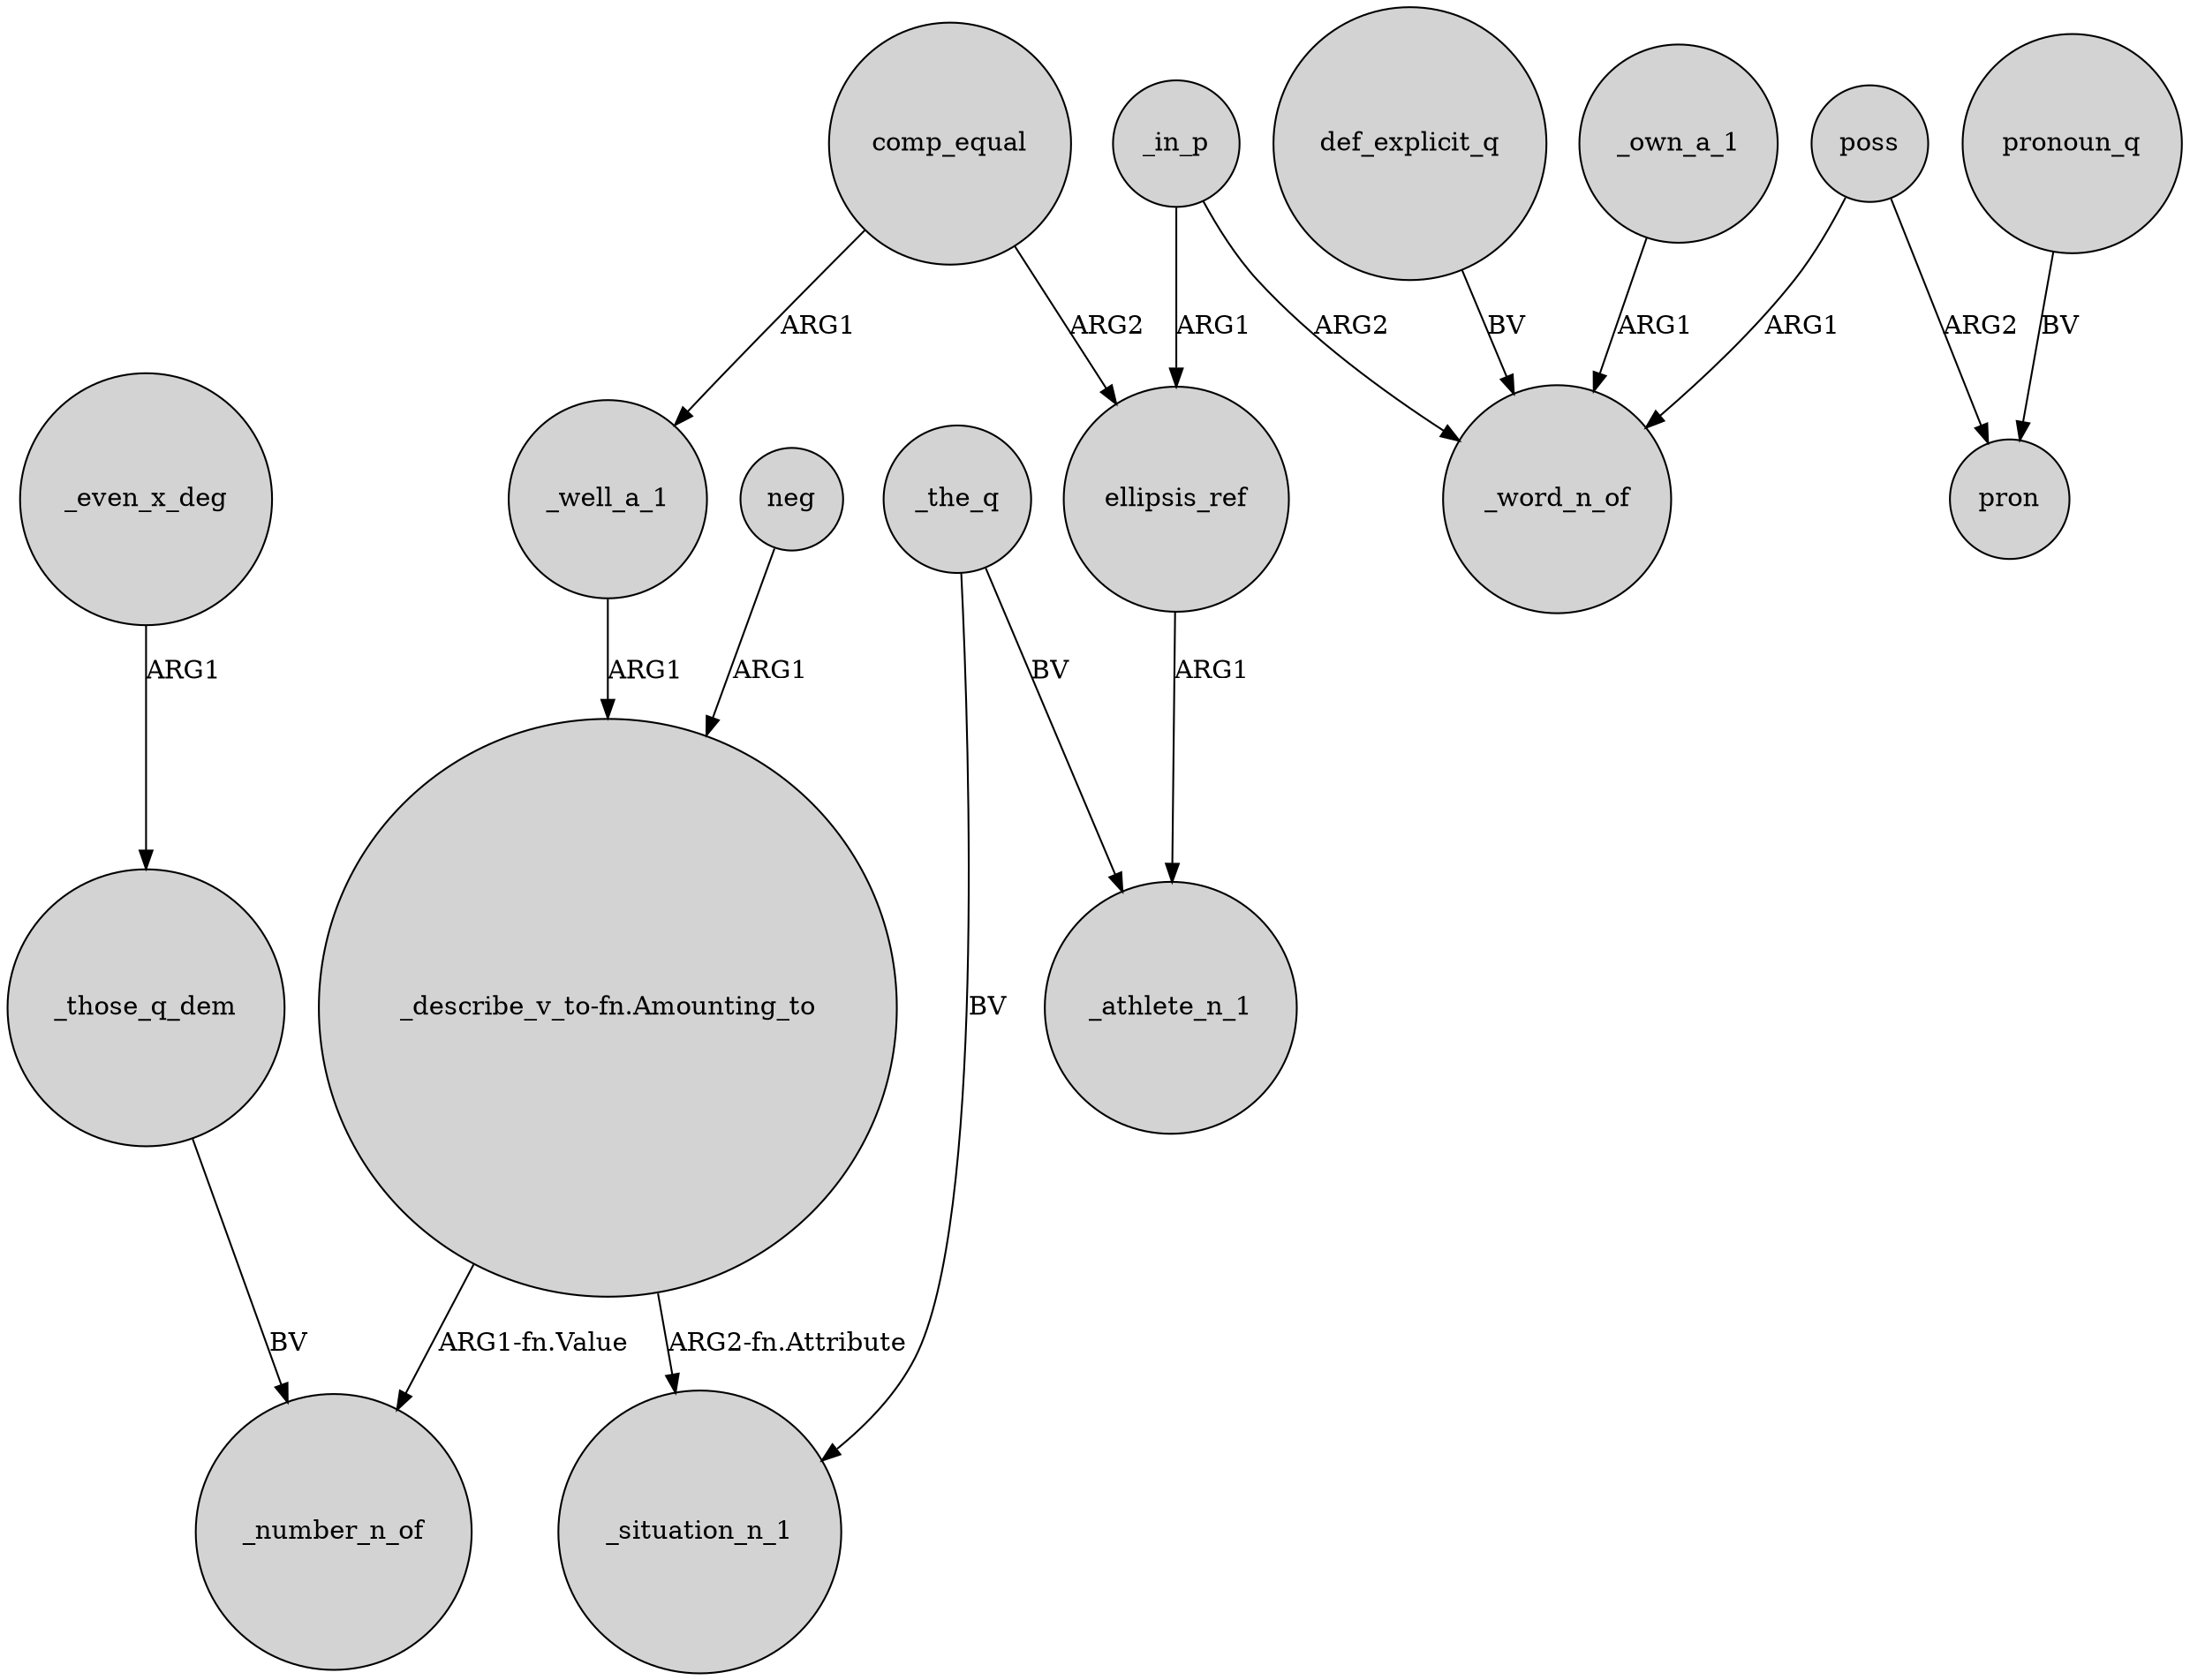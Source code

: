 digraph {
	node [shape=circle style=filled]
	_even_x_deg -> _those_q_dem [label=ARG1]
	poss -> _word_n_of [label=ARG1]
	comp_equal -> ellipsis_ref [label=ARG2]
	def_explicit_q -> _word_n_of [label=BV]
	_the_q -> _athlete_n_1 [label=BV]
	_the_q -> _situation_n_1 [label=BV]
	ellipsis_ref -> _athlete_n_1 [label=ARG1]
	_those_q_dem -> _number_n_of [label=BV]
	comp_equal -> _well_a_1 [label=ARG1]
	_own_a_1 -> _word_n_of [label=ARG1]
	_well_a_1 -> "_describe_v_to-fn.Amounting_to" [label=ARG1]
	"_describe_v_to-fn.Amounting_to" -> _situation_n_1 [label="ARG2-fn.Attribute"]
	poss -> pron [label=ARG2]
	_in_p -> _word_n_of [label=ARG2]
	_in_p -> ellipsis_ref [label=ARG1]
	neg -> "_describe_v_to-fn.Amounting_to" [label=ARG1]
	pronoun_q -> pron [label=BV]
	"_describe_v_to-fn.Amounting_to" -> _number_n_of [label="ARG1-fn.Value"]
}

